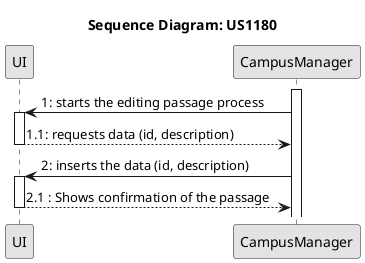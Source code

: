 @startuml us1180

skinparam Monochrome true
skinparam PackageStyle rectangle
skinparam Shadowing false

title Sequence Diagram: US1180

participant "UI" as UI

activate CampusManager
CampusManager -> UI : 1: starts the editing passage process
activate UI
UI --> CampusManager : 1.1: requests data (id, description)
deactivate UI
CampusManager -> UI : 2: inserts the data (id, description)
activate UI
UI --> CampusManager : 2.1 : Shows confirmation of the passage
deactivate UI 

@enduml